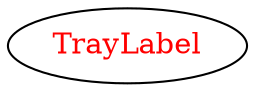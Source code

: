 digraph dependencyGraph {
 concentrate=true;
 ranksep="2.0";
 rankdir="LR"; 
 splines="ortho";
"TrayLabel" [fontcolor="red"];
}